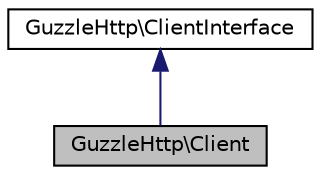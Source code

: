 digraph "GuzzleHttp\Client"
{
  edge [fontname="Helvetica",fontsize="10",labelfontname="Helvetica",labelfontsize="10"];
  node [fontname="Helvetica",fontsize="10",shape=record];
  Node2 [label="GuzzleHttp\\Client",height=0.2,width=0.4,color="black", fillcolor="grey75", style="filled", fontcolor="black"];
  Node3 -> Node2 [dir="back",color="midnightblue",fontsize="10",style="solid",fontname="Helvetica"];
  Node3 [label="GuzzleHttp\\ClientInterface",height=0.2,width=0.4,color="black", fillcolor="white", style="filled",URL="$interfaceGuzzleHttp_1_1ClientInterface.html"];
}
